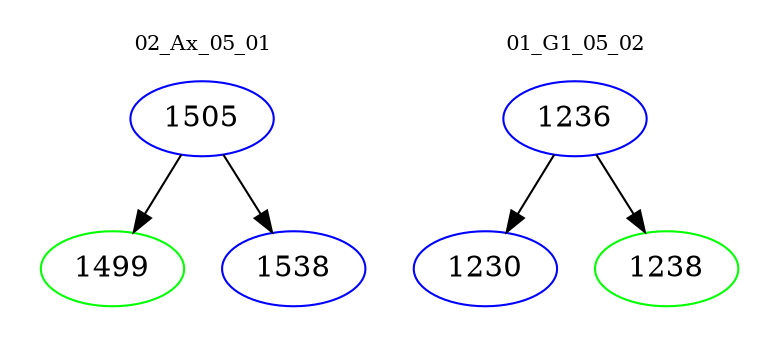 digraph{
subgraph cluster_0 {
color = white
label = "02_Ax_05_01";
fontsize=10;
T0_1505 [label="1505", color="blue"]
T0_1505 -> T0_1499 [color="black"]
T0_1499 [label="1499", color="green"]
T0_1505 -> T0_1538 [color="black"]
T0_1538 [label="1538", color="blue"]
}
subgraph cluster_1 {
color = white
label = "01_G1_05_02";
fontsize=10;
T1_1236 [label="1236", color="blue"]
T1_1236 -> T1_1230 [color="black"]
T1_1230 [label="1230", color="blue"]
T1_1236 -> T1_1238 [color="black"]
T1_1238 [label="1238", color="green"]
}
}
